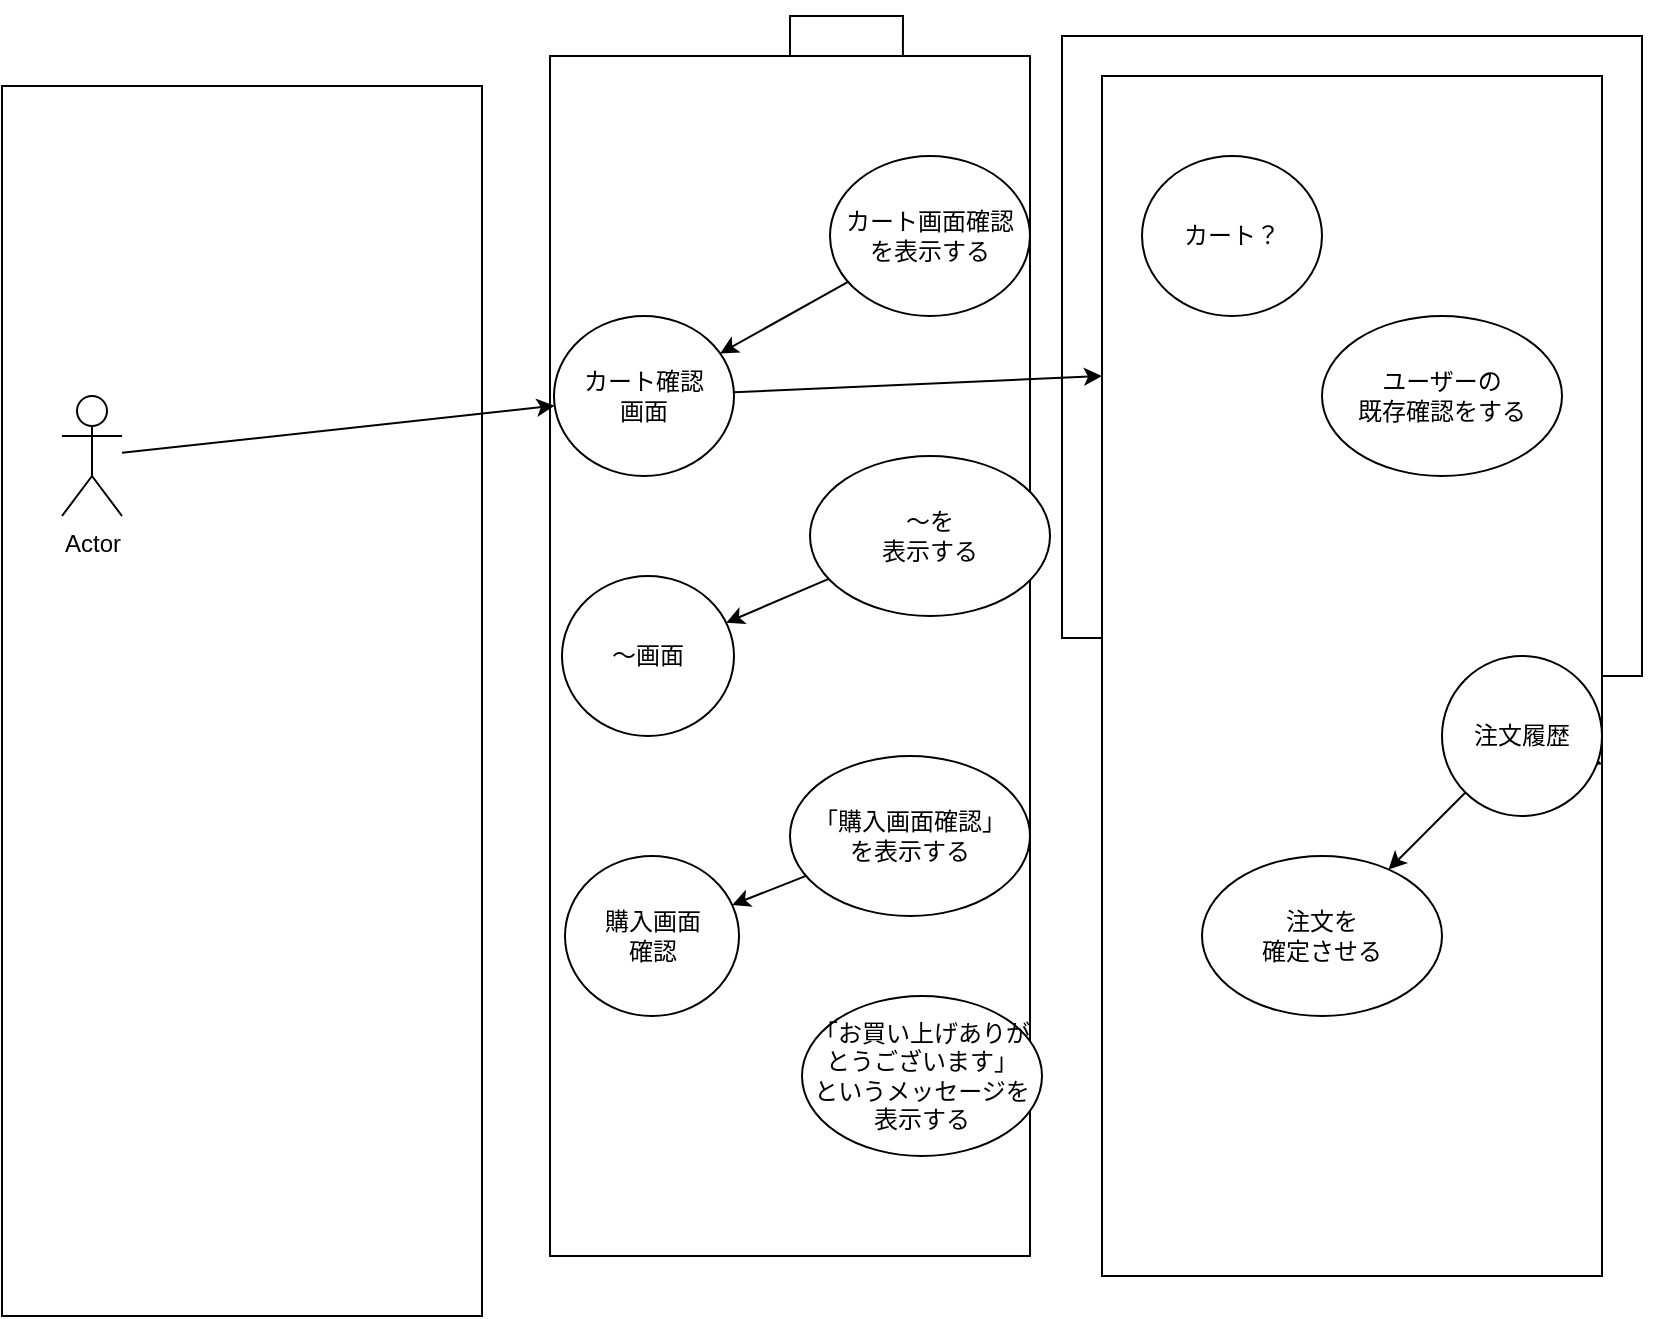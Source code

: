 <mxfile version="24.7.12">
  <diagram name="ページ1" id="QKO6AF8U7mHI3oQW0q2v">
    <mxGraphModel dx="1853" dy="1592" grid="1" gridSize="10" guides="1" tooltips="1" connect="1" arrows="1" fold="1" page="1" pageScale="1" pageWidth="827" pageHeight="1169" math="0" shadow="0">
      <root>
        <mxCell id="0" />
        <mxCell id="1" parent="0" />
        <mxCell id="6NLqkJvEB3KMPdumIvZd-1" value="" style="rounded=0;whiteSpace=wrap;html=1;" vertex="1" parent="1">
          <mxGeometry x="-50" y="5" width="240" height="615" as="geometry" />
        </mxCell>
        <mxCell id="6NLqkJvEB3KMPdumIvZd-3" style="edgeStyle=orthogonalEdgeStyle;rounded=0;orthogonalLoop=1;jettySize=auto;html=1;" edge="1" parent="1" source="6NLqkJvEB3KMPdumIvZd-2">
          <mxGeometry relative="1" as="geometry">
            <mxPoint x="400" y="190" as="targetPoint" />
          </mxGeometry>
        </mxCell>
        <mxCell id="6NLqkJvEB3KMPdumIvZd-2" value="" style="rounded=0;whiteSpace=wrap;html=1;" vertex="1" parent="1">
          <mxGeometry x="224" y="-10" width="240" height="600" as="geometry" />
        </mxCell>
        <mxCell id="6NLqkJvEB3KMPdumIvZd-5" style="edgeStyle=orthogonalEdgeStyle;rounded=0;orthogonalLoop=1;jettySize=auto;html=1;exitX=1;exitY=0.5;exitDx=0;exitDy=0;" edge="1" parent="1" source="6NLqkJvEB3KMPdumIvZd-4">
          <mxGeometry relative="1" as="geometry">
            <mxPoint x="620" y="260" as="targetPoint" />
          </mxGeometry>
        </mxCell>
        <mxCell id="6NLqkJvEB3KMPdumIvZd-4" value="" style="rounded=0;whiteSpace=wrap;html=1;" vertex="1" parent="1">
          <mxGeometry x="500" width="250" height="600" as="geometry" />
        </mxCell>
        <mxCell id="6NLqkJvEB3KMPdumIvZd-42" style="edgeStyle=none;rounded=0;orthogonalLoop=1;jettySize=auto;html=1;" edge="1" parent="1" source="6NLqkJvEB3KMPdumIvZd-6" target="6NLqkJvEB3KMPdumIvZd-13">
          <mxGeometry relative="1" as="geometry" />
        </mxCell>
        <mxCell id="6NLqkJvEB3KMPdumIvZd-6" value="Actor" style="shape=umlActor;verticalLabelPosition=bottom;verticalAlign=top;html=1;outlineConnect=0;" vertex="1" parent="1">
          <mxGeometry x="-20" y="160" width="30" height="60" as="geometry" />
        </mxCell>
        <mxCell id="6NLqkJvEB3KMPdumIvZd-43" style="edgeStyle=none;rounded=0;orthogonalLoop=1;jettySize=auto;html=1;" edge="1" parent="1" source="6NLqkJvEB3KMPdumIvZd-7" target="6NLqkJvEB3KMPdumIvZd-13">
          <mxGeometry relative="1" as="geometry" />
        </mxCell>
        <mxCell id="6NLqkJvEB3KMPdumIvZd-7" value="カート画面確認&lt;div&gt;を表示する&lt;/div&gt;" style="ellipse;whiteSpace=wrap;html=1;" vertex="1" parent="1">
          <mxGeometry x="364" y="40" width="100" height="80" as="geometry" />
        </mxCell>
        <mxCell id="6NLqkJvEB3KMPdumIvZd-46" style="edgeStyle=none;rounded=0;orthogonalLoop=1;jettySize=auto;html=1;entryX=0;entryY=0.25;entryDx=0;entryDy=0;" edge="1" parent="1" source="6NLqkJvEB3KMPdumIvZd-13" target="6NLqkJvEB3KMPdumIvZd-4">
          <mxGeometry relative="1" as="geometry" />
        </mxCell>
        <mxCell id="6NLqkJvEB3KMPdumIvZd-13" value="カート確認&lt;div&gt;画面&lt;/div&gt;" style="ellipse;whiteSpace=wrap;html=1;" vertex="1" parent="1">
          <mxGeometry x="226" y="120" width="90" height="80" as="geometry" />
        </mxCell>
        <mxCell id="6NLqkJvEB3KMPdumIvZd-44" style="edgeStyle=none;rounded=0;orthogonalLoop=1;jettySize=auto;html=1;" edge="1" parent="1" source="6NLqkJvEB3KMPdumIvZd-17" target="6NLqkJvEB3KMPdumIvZd-19">
          <mxGeometry relative="1" as="geometry" />
        </mxCell>
        <mxCell id="6NLqkJvEB3KMPdumIvZd-17" value="～を&lt;div&gt;表示する&lt;/div&gt;" style="ellipse;whiteSpace=wrap;html=1;" vertex="1" parent="1">
          <mxGeometry x="354" y="190" width="120" height="80" as="geometry" />
        </mxCell>
        <mxCell id="6NLqkJvEB3KMPdumIvZd-19" value="～画面" style="ellipse;whiteSpace=wrap;html=1;" vertex="1" parent="1">
          <mxGeometry x="230" y="250" width="86" height="80" as="geometry" />
        </mxCell>
        <mxCell id="6NLqkJvEB3KMPdumIvZd-45" style="edgeStyle=none;rounded=0;orthogonalLoop=1;jettySize=auto;html=1;" edge="1" parent="1" source="6NLqkJvEB3KMPdumIvZd-21" target="6NLqkJvEB3KMPdumIvZd-23">
          <mxGeometry relative="1" as="geometry" />
        </mxCell>
        <mxCell id="6NLqkJvEB3KMPdumIvZd-21" value="「購入画面確認」&lt;div&gt;を表示する&lt;/div&gt;" style="ellipse;whiteSpace=wrap;html=1;" vertex="1" parent="1">
          <mxGeometry x="344" y="340" width="120" height="80" as="geometry" />
        </mxCell>
        <mxCell id="6NLqkJvEB3KMPdumIvZd-23" value="購入画面&lt;div&gt;確認&lt;/div&gt;" style="ellipse;whiteSpace=wrap;html=1;" vertex="1" parent="1">
          <mxGeometry x="231.5" y="390" width="87" height="80" as="geometry" />
        </mxCell>
        <mxCell id="6NLqkJvEB3KMPdumIvZd-25" value="「お買い上げありがとうございます」&lt;div&gt;というメッセージを&lt;/div&gt;&lt;div&gt;表示する&lt;/div&gt;" style="ellipse;whiteSpace=wrap;html=1;" vertex="1" parent="1">
          <mxGeometry x="350" y="460" width="120" height="80" as="geometry" />
        </mxCell>
        <mxCell id="6NLqkJvEB3KMPdumIvZd-28" value="カート？" style="ellipse;whiteSpace=wrap;html=1;" vertex="1" parent="1">
          <mxGeometry x="520" y="40" width="90" height="80" as="geometry" />
        </mxCell>
        <mxCell id="6NLqkJvEB3KMPdumIvZd-30" value="ユーザーの&lt;div&gt;既存確認をする&lt;/div&gt;" style="ellipse;whiteSpace=wrap;html=1;" vertex="1" parent="1">
          <mxGeometry x="610" y="120" width="120" height="80" as="geometry" />
        </mxCell>
        <mxCell id="6NLqkJvEB3KMPdumIvZd-47" style="edgeStyle=none;rounded=0;orthogonalLoop=1;jettySize=auto;html=1;" edge="1" parent="1" source="6NLqkJvEB3KMPdumIvZd-32" target="6NLqkJvEB3KMPdumIvZd-4">
          <mxGeometry relative="1" as="geometry" />
        </mxCell>
        <mxCell id="6NLqkJvEB3KMPdumIvZd-48" style="edgeStyle=none;rounded=0;orthogonalLoop=1;jettySize=auto;html=1;" edge="1" parent="1" source="6NLqkJvEB3KMPdumIvZd-32" target="6NLqkJvEB3KMPdumIvZd-34">
          <mxGeometry relative="1" as="geometry" />
        </mxCell>
        <mxCell id="6NLqkJvEB3KMPdumIvZd-32" value="注文履歴" style="ellipse;whiteSpace=wrap;html=1;" vertex="1" parent="1">
          <mxGeometry x="670" y="290" width="80" height="80" as="geometry" />
        </mxCell>
        <mxCell id="6NLqkJvEB3KMPdumIvZd-34" value="注文を&lt;div&gt;確定させる&lt;/div&gt;" style="ellipse;whiteSpace=wrap;html=1;" vertex="1" parent="1">
          <mxGeometry x="550" y="390" width="120" height="80" as="geometry" />
        </mxCell>
      </root>
    </mxGraphModel>
  </diagram>
</mxfile>

